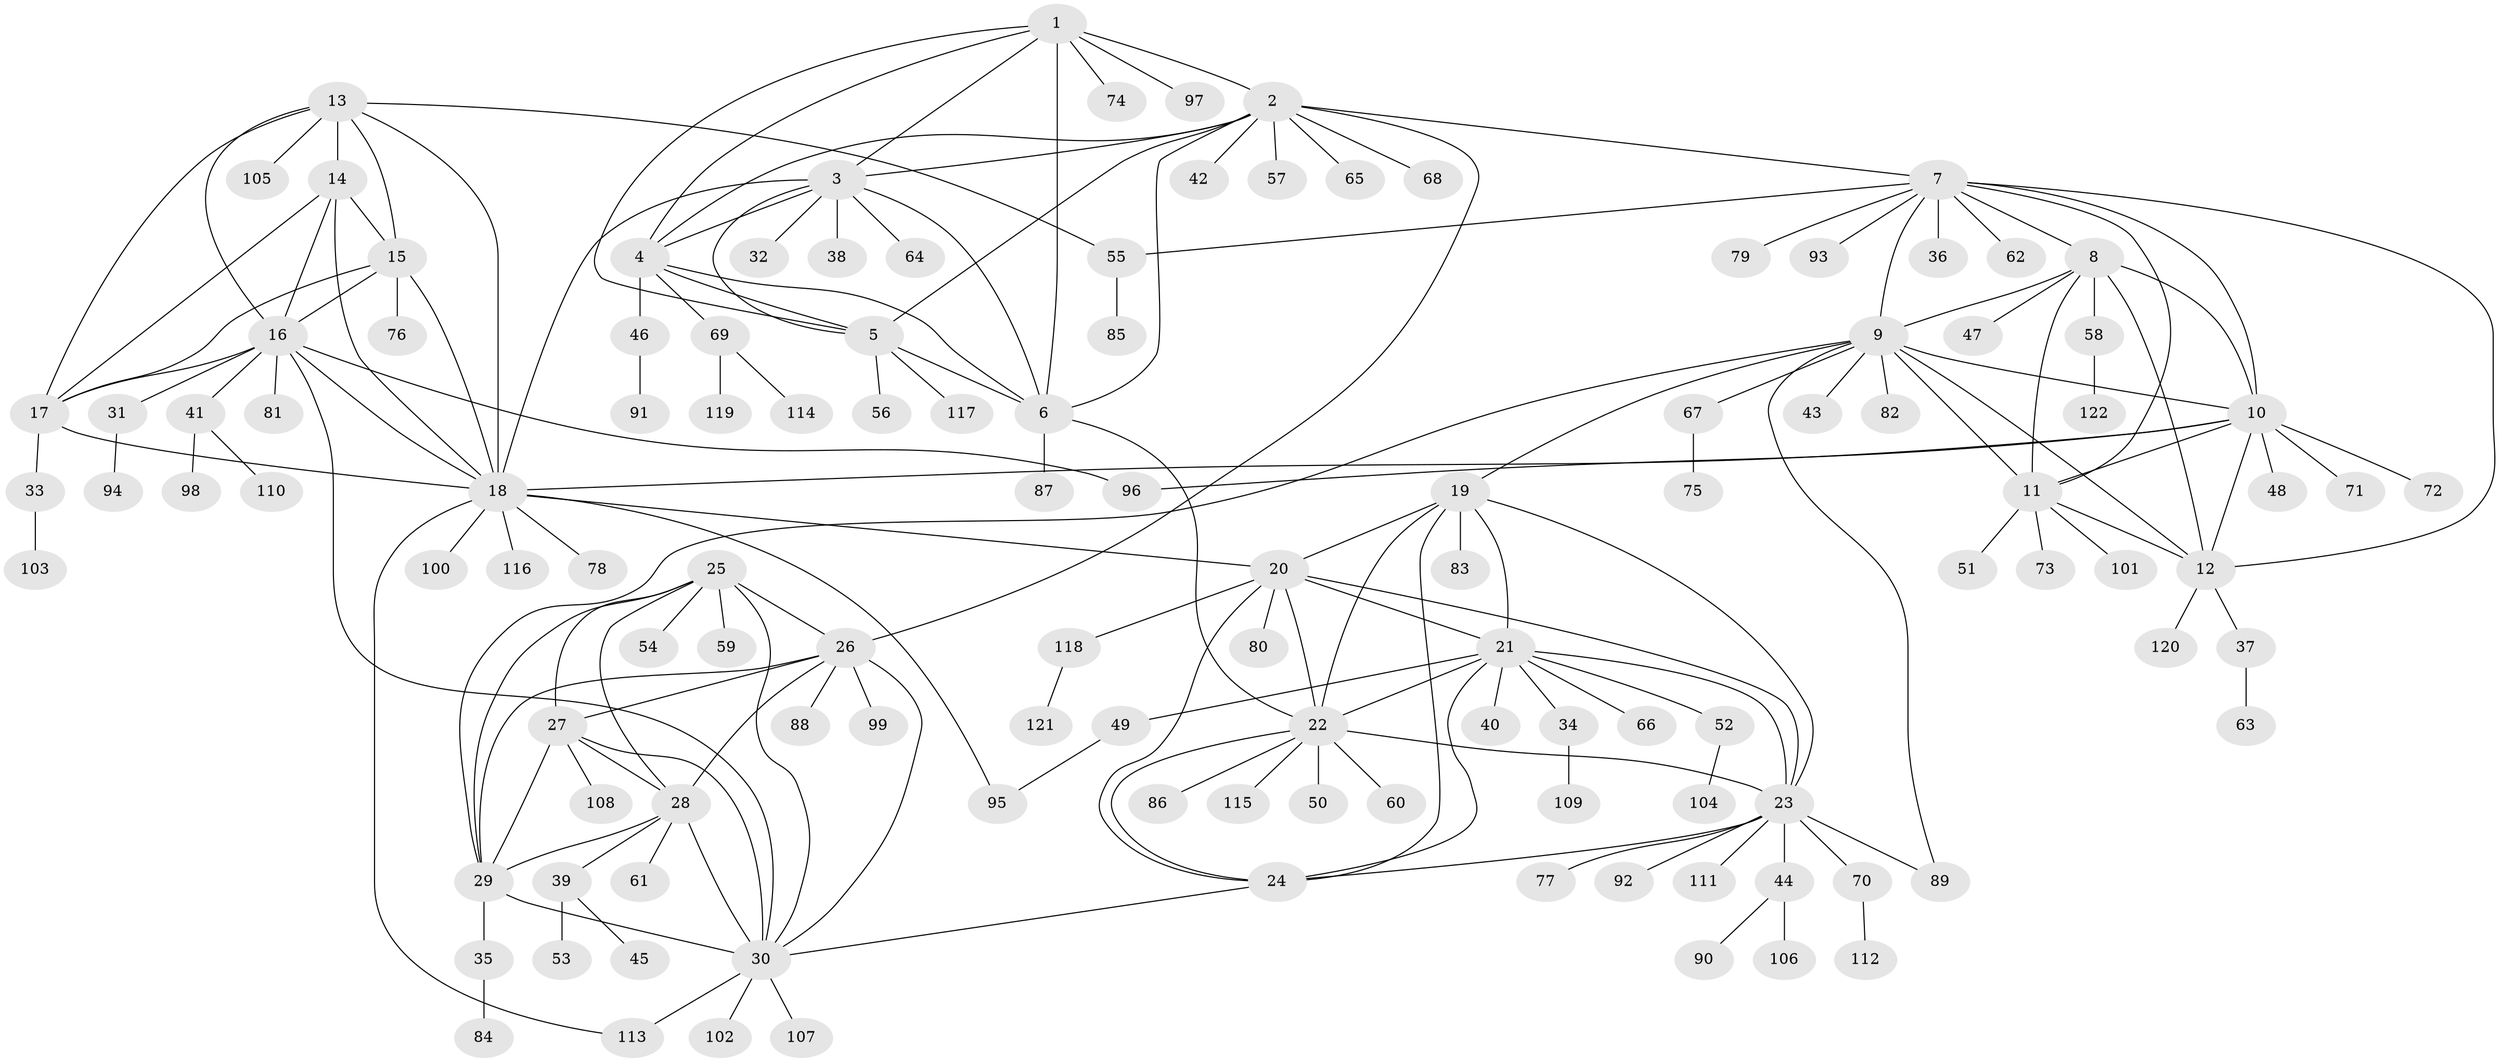 // coarse degree distribution, {5: 0.06741573033707865, 9: 0.056179775280898875, 10: 0.033707865168539325, 6: 0.02247191011235955, 7: 0.033707865168539325, 11: 0.011235955056179775, 4: 0.011235955056179775, 12: 0.011235955056179775, 8: 0.02247191011235955, 1: 0.6179775280898876, 2: 0.11235955056179775}
// Generated by graph-tools (version 1.1) at 2025/24/03/03/25 07:24:10]
// undirected, 122 vertices, 182 edges
graph export_dot {
graph [start="1"]
  node [color=gray90,style=filled];
  1;
  2;
  3;
  4;
  5;
  6;
  7;
  8;
  9;
  10;
  11;
  12;
  13;
  14;
  15;
  16;
  17;
  18;
  19;
  20;
  21;
  22;
  23;
  24;
  25;
  26;
  27;
  28;
  29;
  30;
  31;
  32;
  33;
  34;
  35;
  36;
  37;
  38;
  39;
  40;
  41;
  42;
  43;
  44;
  45;
  46;
  47;
  48;
  49;
  50;
  51;
  52;
  53;
  54;
  55;
  56;
  57;
  58;
  59;
  60;
  61;
  62;
  63;
  64;
  65;
  66;
  67;
  68;
  69;
  70;
  71;
  72;
  73;
  74;
  75;
  76;
  77;
  78;
  79;
  80;
  81;
  82;
  83;
  84;
  85;
  86;
  87;
  88;
  89;
  90;
  91;
  92;
  93;
  94;
  95;
  96;
  97;
  98;
  99;
  100;
  101;
  102;
  103;
  104;
  105;
  106;
  107;
  108;
  109;
  110;
  111;
  112;
  113;
  114;
  115;
  116;
  117;
  118;
  119;
  120;
  121;
  122;
  1 -- 2;
  1 -- 3;
  1 -- 4;
  1 -- 5;
  1 -- 6;
  1 -- 74;
  1 -- 97;
  2 -- 3;
  2 -- 4;
  2 -- 5;
  2 -- 6;
  2 -- 7;
  2 -- 26;
  2 -- 42;
  2 -- 57;
  2 -- 65;
  2 -- 68;
  3 -- 4;
  3 -- 5;
  3 -- 6;
  3 -- 18;
  3 -- 32;
  3 -- 38;
  3 -- 64;
  4 -- 5;
  4 -- 6;
  4 -- 46;
  4 -- 69;
  5 -- 6;
  5 -- 56;
  5 -- 117;
  6 -- 22;
  6 -- 87;
  7 -- 8;
  7 -- 9;
  7 -- 10;
  7 -- 11;
  7 -- 12;
  7 -- 36;
  7 -- 55;
  7 -- 62;
  7 -- 79;
  7 -- 93;
  8 -- 9;
  8 -- 10;
  8 -- 11;
  8 -- 12;
  8 -- 47;
  8 -- 58;
  9 -- 10;
  9 -- 11;
  9 -- 12;
  9 -- 19;
  9 -- 29;
  9 -- 43;
  9 -- 67;
  9 -- 82;
  9 -- 89;
  10 -- 11;
  10 -- 12;
  10 -- 18;
  10 -- 48;
  10 -- 71;
  10 -- 72;
  10 -- 96;
  11 -- 12;
  11 -- 51;
  11 -- 73;
  11 -- 101;
  12 -- 37;
  12 -- 120;
  13 -- 14;
  13 -- 15;
  13 -- 16;
  13 -- 17;
  13 -- 18;
  13 -- 55;
  13 -- 105;
  14 -- 15;
  14 -- 16;
  14 -- 17;
  14 -- 18;
  15 -- 16;
  15 -- 17;
  15 -- 18;
  15 -- 76;
  16 -- 17;
  16 -- 18;
  16 -- 30;
  16 -- 31;
  16 -- 41;
  16 -- 81;
  16 -- 96;
  17 -- 18;
  17 -- 33;
  18 -- 20;
  18 -- 78;
  18 -- 95;
  18 -- 100;
  18 -- 113;
  18 -- 116;
  19 -- 20;
  19 -- 21;
  19 -- 22;
  19 -- 23;
  19 -- 24;
  19 -- 83;
  20 -- 21;
  20 -- 22;
  20 -- 23;
  20 -- 24;
  20 -- 80;
  20 -- 118;
  21 -- 22;
  21 -- 23;
  21 -- 24;
  21 -- 34;
  21 -- 40;
  21 -- 49;
  21 -- 52;
  21 -- 66;
  22 -- 23;
  22 -- 24;
  22 -- 50;
  22 -- 60;
  22 -- 86;
  22 -- 115;
  23 -- 24;
  23 -- 44;
  23 -- 70;
  23 -- 77;
  23 -- 89;
  23 -- 92;
  23 -- 111;
  24 -- 30;
  25 -- 26;
  25 -- 27;
  25 -- 28;
  25 -- 29;
  25 -- 30;
  25 -- 54;
  25 -- 59;
  26 -- 27;
  26 -- 28;
  26 -- 29;
  26 -- 30;
  26 -- 88;
  26 -- 99;
  27 -- 28;
  27 -- 29;
  27 -- 30;
  27 -- 108;
  28 -- 29;
  28 -- 30;
  28 -- 39;
  28 -- 61;
  29 -- 30;
  29 -- 35;
  30 -- 102;
  30 -- 107;
  30 -- 113;
  31 -- 94;
  33 -- 103;
  34 -- 109;
  35 -- 84;
  37 -- 63;
  39 -- 45;
  39 -- 53;
  41 -- 98;
  41 -- 110;
  44 -- 90;
  44 -- 106;
  46 -- 91;
  49 -- 95;
  52 -- 104;
  55 -- 85;
  58 -- 122;
  67 -- 75;
  69 -- 114;
  69 -- 119;
  70 -- 112;
  118 -- 121;
}
